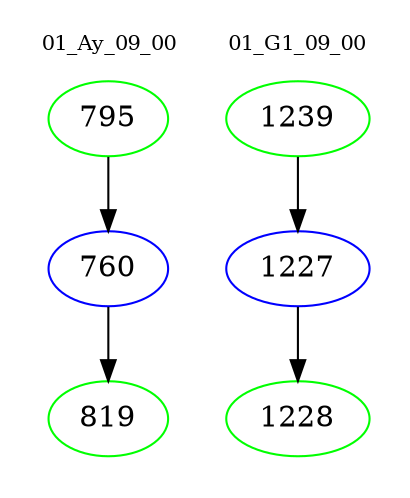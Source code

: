 digraph{
subgraph cluster_0 {
color = white
label = "01_Ay_09_00";
fontsize=10;
T0_795 [label="795", color="green"]
T0_795 -> T0_760 [color="black"]
T0_760 [label="760", color="blue"]
T0_760 -> T0_819 [color="black"]
T0_819 [label="819", color="green"]
}
subgraph cluster_1 {
color = white
label = "01_G1_09_00";
fontsize=10;
T1_1239 [label="1239", color="green"]
T1_1239 -> T1_1227 [color="black"]
T1_1227 [label="1227", color="blue"]
T1_1227 -> T1_1228 [color="black"]
T1_1228 [label="1228", color="green"]
}
}
